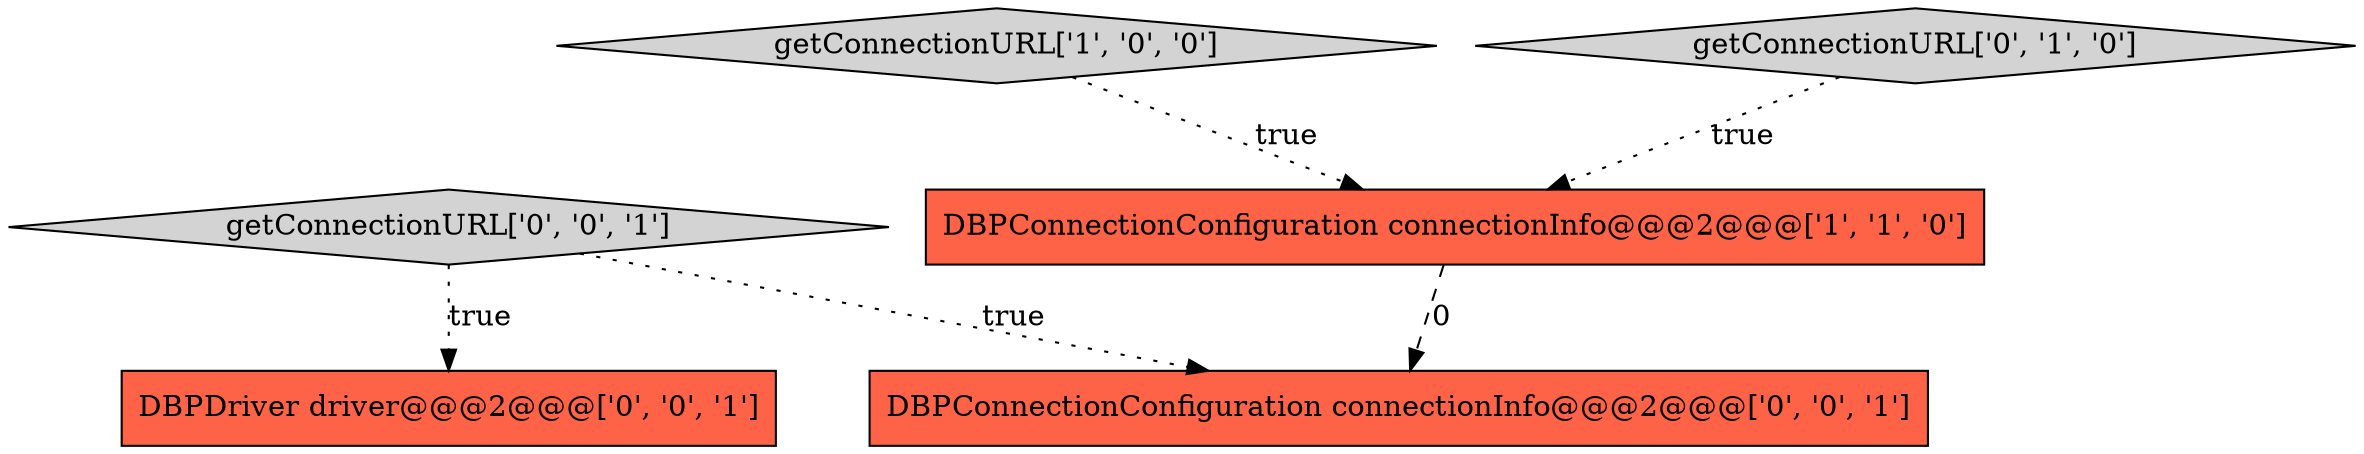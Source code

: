 digraph {
3 [style = filled, label = "getConnectionURL['0', '0', '1']", fillcolor = lightgray, shape = diamond image = "AAA0AAABBB3BBB"];
0 [style = filled, label = "getConnectionURL['1', '0', '0']", fillcolor = lightgray, shape = diamond image = "AAA0AAABBB1BBB"];
1 [style = filled, label = "DBPConnectionConfiguration connectionInfo@@@2@@@['1', '1', '0']", fillcolor = tomato, shape = box image = "AAA0AAABBB1BBB"];
2 [style = filled, label = "getConnectionURL['0', '1', '0']", fillcolor = lightgray, shape = diamond image = "AAA0AAABBB2BBB"];
5 [style = filled, label = "DBPConnectionConfiguration connectionInfo@@@2@@@['0', '0', '1']", fillcolor = tomato, shape = box image = "AAA0AAABBB3BBB"];
4 [style = filled, label = "DBPDriver driver@@@2@@@['0', '0', '1']", fillcolor = tomato, shape = box image = "AAA0AAABBB3BBB"];
2->1 [style = dotted, label="true"];
1->5 [style = dashed, label="0"];
0->1 [style = dotted, label="true"];
3->4 [style = dotted, label="true"];
3->5 [style = dotted, label="true"];
}
